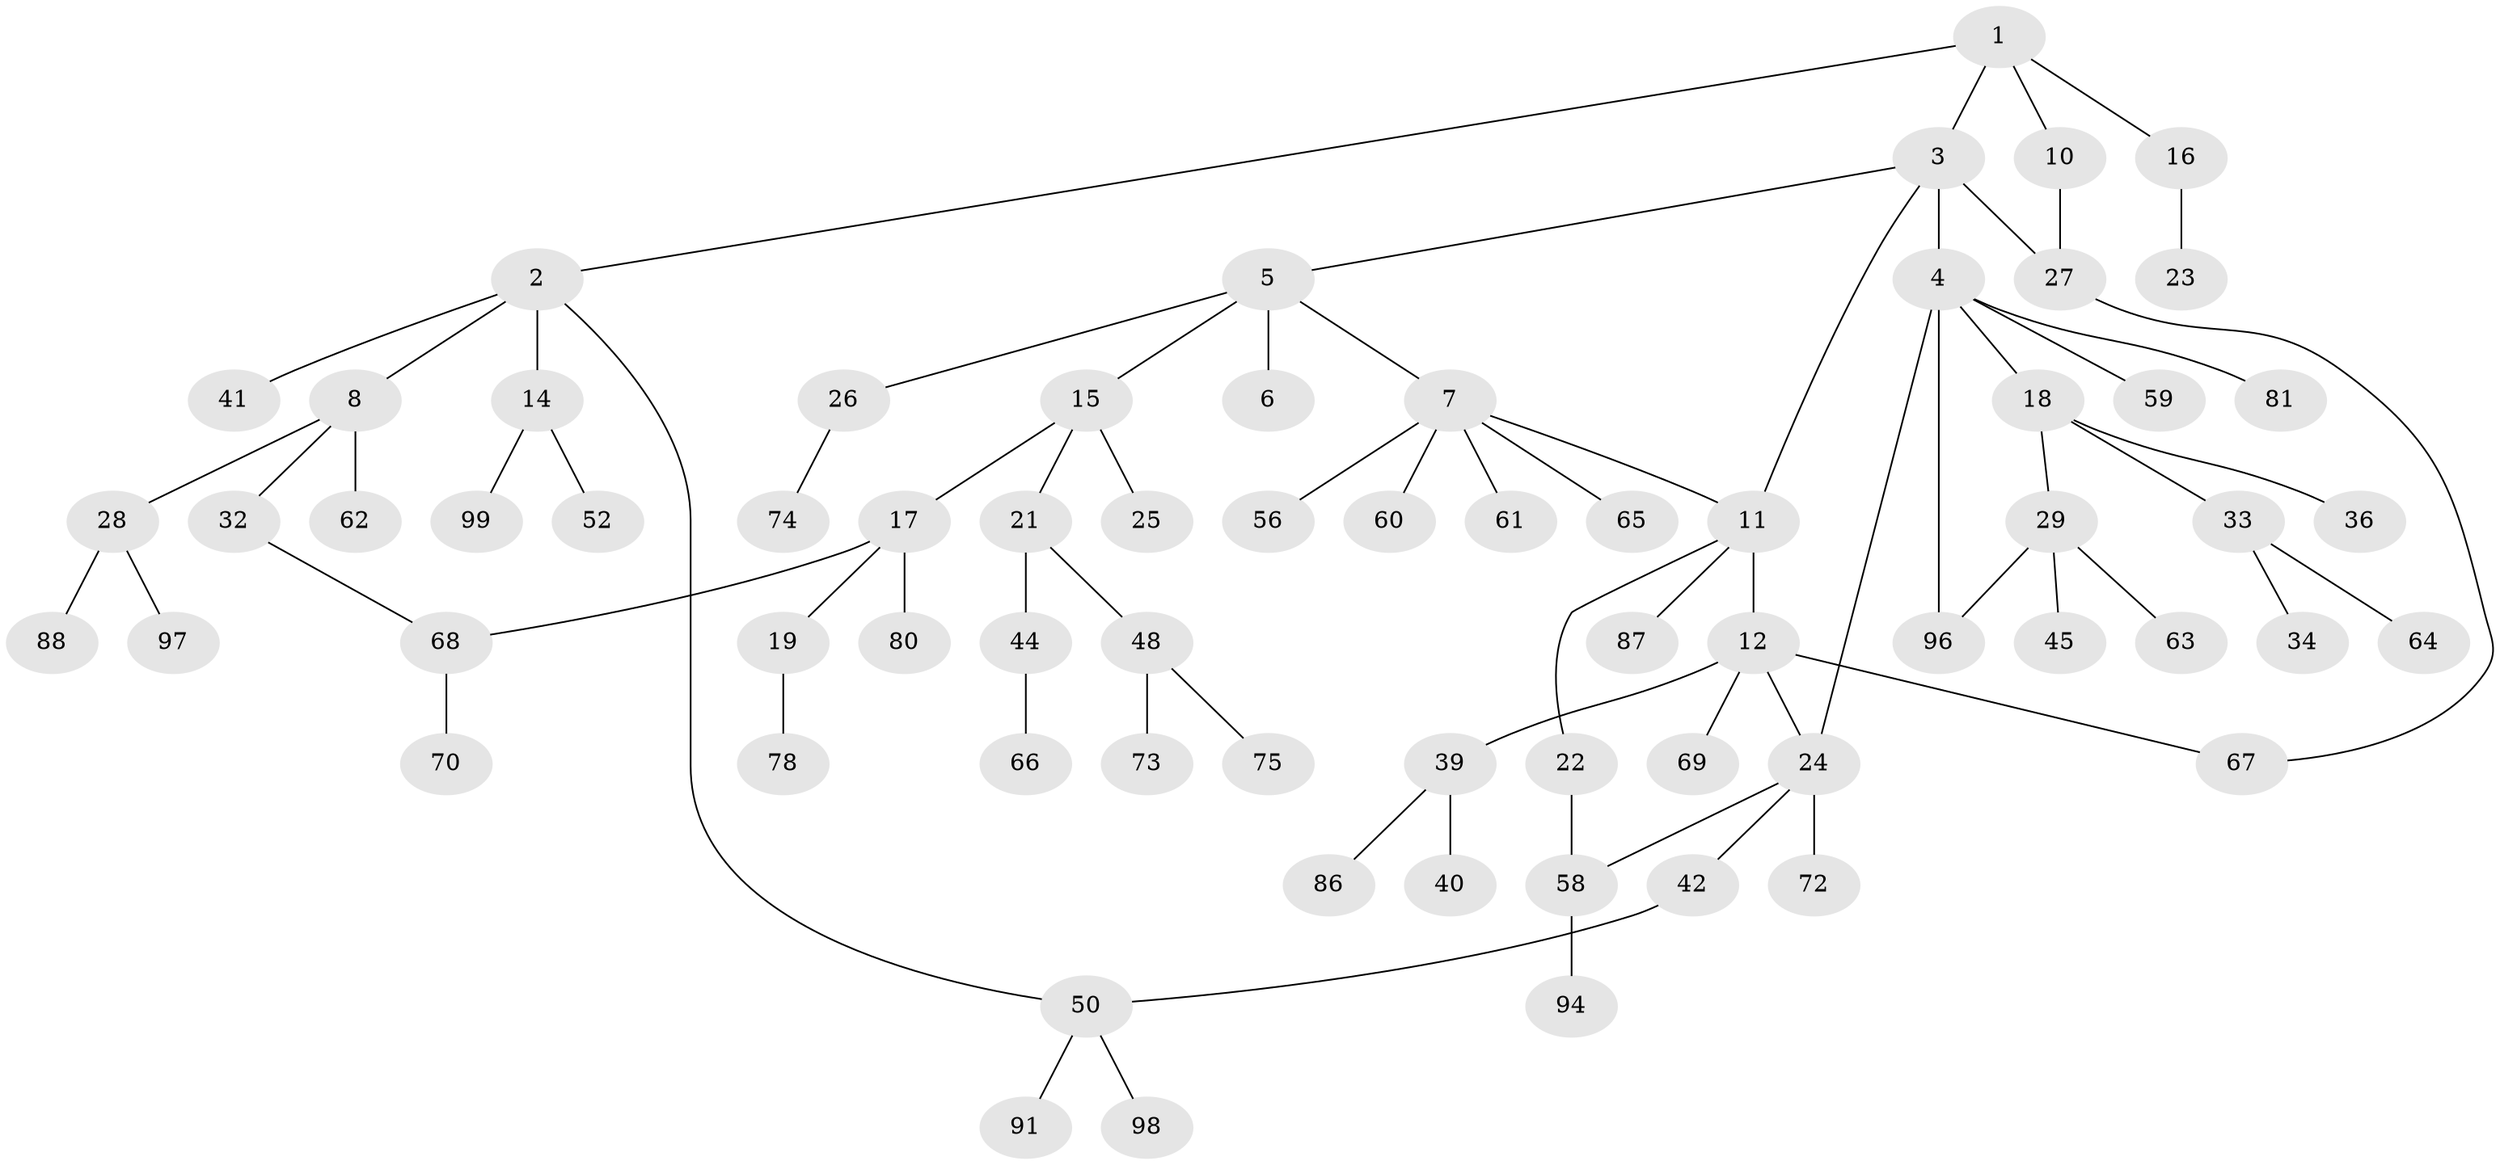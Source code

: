 // original degree distribution, {4: 0.06060606060606061, 5: 0.0707070707070707, 6: 0.010101010101010102, 1: 0.45454545454545453, 2: 0.18181818181818182, 3: 0.2222222222222222}
// Generated by graph-tools (version 1.1) at 2025/16/03/04/25 18:16:52]
// undirected, 69 vertices, 76 edges
graph export_dot {
graph [start="1"]
  node [color=gray90,style=filled];
  1;
  2;
  3;
  4;
  5 [super="+9"];
  6;
  7 [super="+43"];
  8 [super="+13"];
  10 [super="+51"];
  11 [super="+47+38"];
  12;
  14 [super="+76"];
  15 [super="+20"];
  16;
  17;
  18;
  19;
  21;
  22 [super="+35"];
  23;
  24 [super="+30"];
  25;
  26 [super="+95"];
  27 [super="+46"];
  28;
  29 [super="+37"];
  32;
  33 [super="+57+77"];
  34;
  36;
  39 [super="+92"];
  40;
  41;
  42;
  44 [super="+49+53+79"];
  45;
  48;
  50 [super="+89"];
  52 [super="+93"];
  56;
  58;
  59 [super="+71"];
  60;
  61;
  62;
  63;
  64;
  65;
  66;
  67 [super="+85"];
  68;
  69;
  70;
  72;
  73;
  74;
  75 [super="+82"];
  78;
  80;
  81;
  86;
  87;
  88;
  91;
  94;
  96;
  97;
  98;
  99;
  1 -- 2;
  1 -- 3;
  1 -- 10;
  1 -- 16;
  2 -- 8;
  2 -- 14;
  2 -- 41;
  2 -- 50;
  3 -- 4;
  3 -- 5;
  3 -- 11;
  3 -- 27;
  4 -- 18;
  4 -- 59;
  4 -- 81;
  4 -- 96;
  4 -- 24;
  5 -- 6;
  5 -- 7;
  5 -- 26;
  5 -- 15;
  7 -- 65;
  7 -- 56;
  7 -- 60;
  7 -- 61;
  7 -- 11;
  8 -- 62;
  8 -- 32;
  8 -- 28;
  10 -- 27;
  11 -- 12;
  11 -- 22;
  11 -- 87;
  12 -- 24;
  12 -- 39;
  12 -- 69;
  12 -- 67;
  14 -- 52;
  14 -- 99;
  15 -- 17;
  15 -- 25;
  15 -- 21;
  16 -- 23;
  17 -- 19;
  17 -- 80;
  17 -- 68;
  18 -- 29;
  18 -- 33;
  18 -- 36;
  19 -- 78;
  21 -- 44;
  21 -- 48;
  22 -- 58;
  24 -- 42;
  24 -- 58;
  24 -- 72;
  26 -- 74;
  27 -- 67;
  28 -- 88;
  28 -- 97;
  29 -- 45;
  29 -- 96;
  29 -- 63;
  32 -- 68;
  33 -- 34;
  33 -- 64;
  39 -- 40;
  39 -- 86;
  42 -- 50;
  44 -- 66;
  48 -- 73;
  48 -- 75;
  50 -- 91;
  50 -- 98;
  58 -- 94;
  68 -- 70;
}
